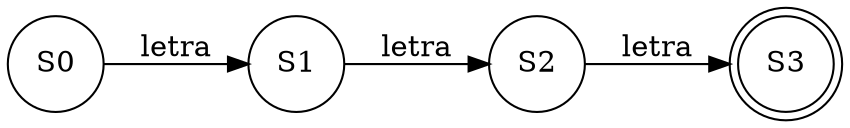 digraph grafica{
rankdir=LR;
forcelabels= true;
node [shape = circle];
S0 [label = "S0"];
S1 [label = "S1"];
S2 [label = "S2"];
S3 [label = "S3", shape = doublecircle];
S0->S1[label="letra"]
S1->S2[label="letra"]
S2->S3[label="letra"]

}